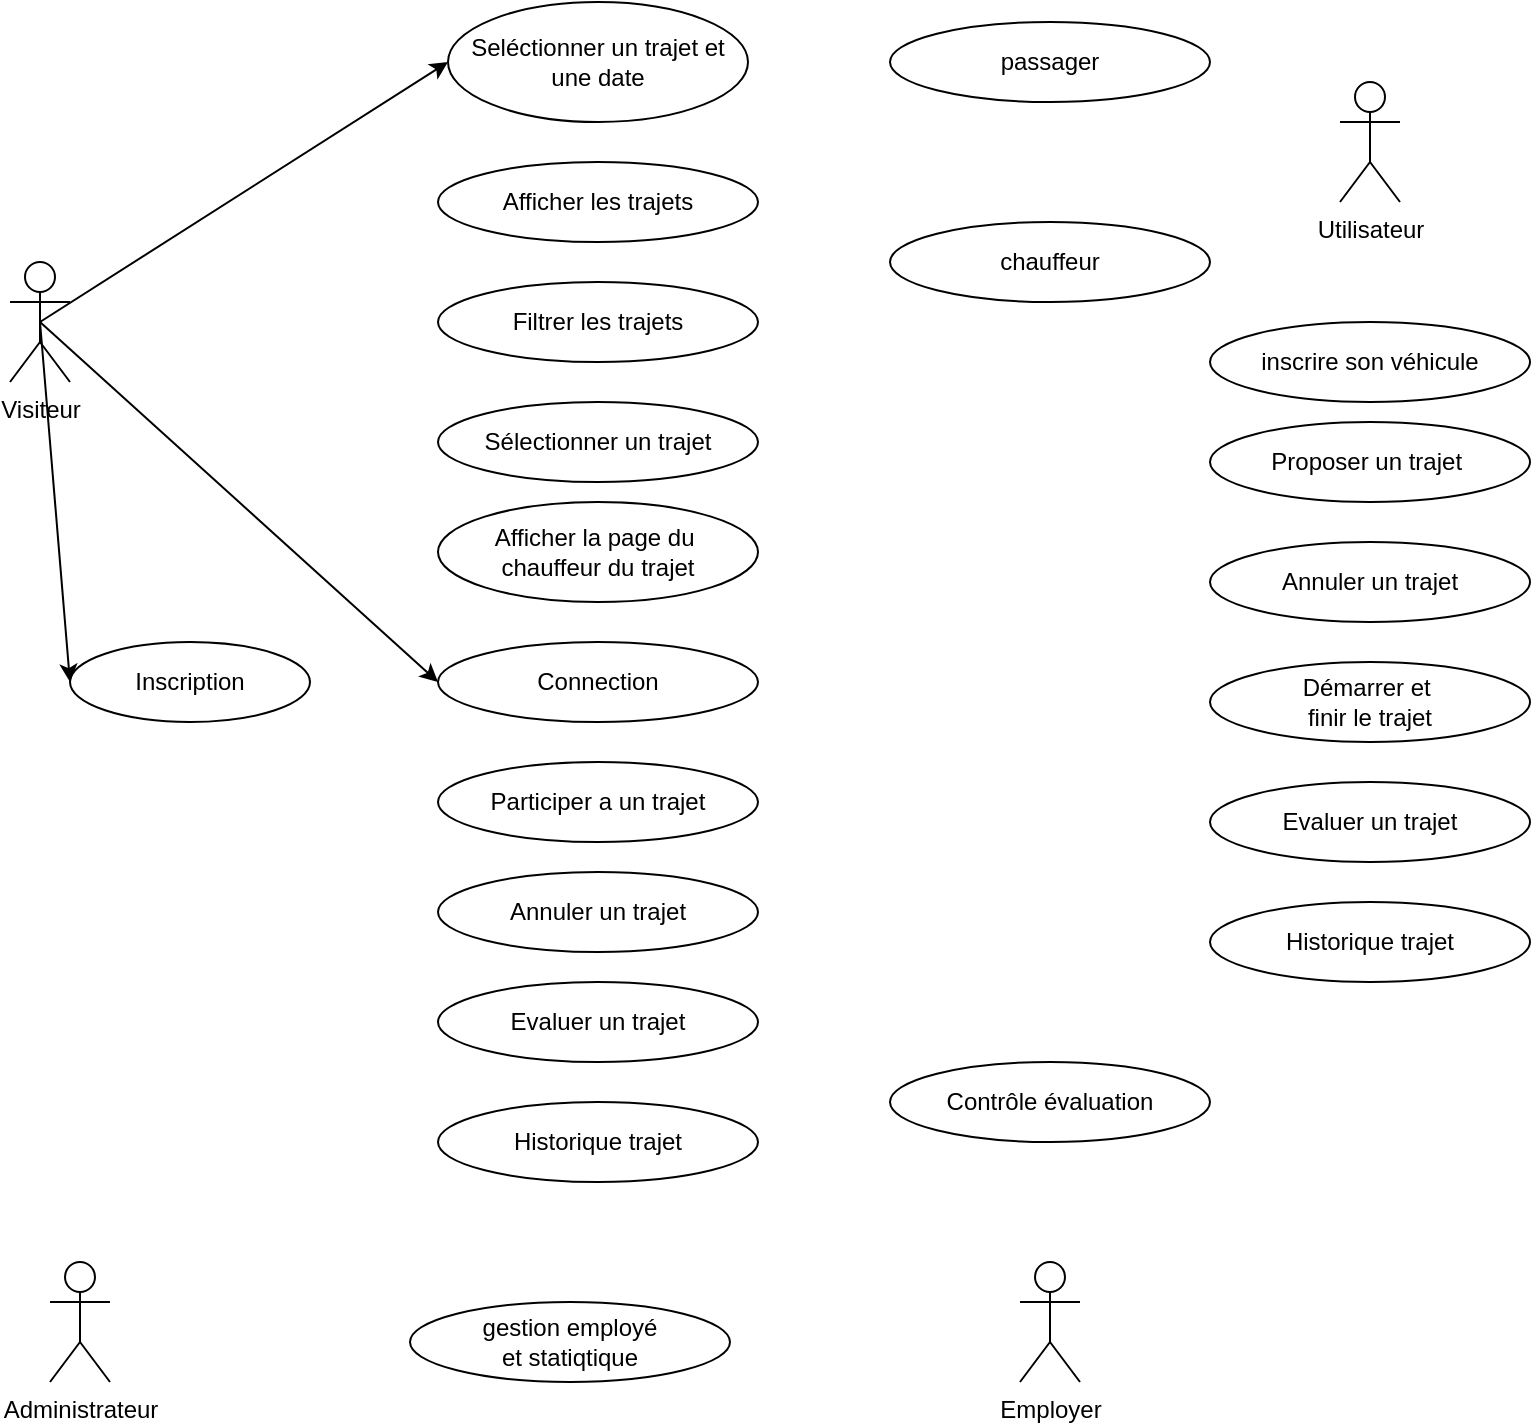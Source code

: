 <mxfile version="26.0.11">
  <diagram name="Page-1" id="yvcJfXVVf1LnS-ic5ZBg">
    <mxGraphModel dx="1434" dy="738" grid="1" gridSize="10" guides="1" tooltips="1" connect="1" arrows="1" fold="1" page="1" pageScale="1" pageWidth="827" pageHeight="1169" math="0" shadow="0">
      <root>
        <mxCell id="0" />
        <mxCell id="1" parent="0" />
        <mxCell id="77d3Yh58KOgCDk5mL9ar-6" style="rounded=0;orthogonalLoop=1;jettySize=auto;html=1;exitX=0.5;exitY=0.5;exitDx=0;exitDy=0;exitPerimeter=0;entryX=0;entryY=0.5;entryDx=0;entryDy=0;" edge="1" parent="1" source="77d3Yh58KOgCDk5mL9ar-2" target="77d3Yh58KOgCDk5mL9ar-5">
          <mxGeometry relative="1" as="geometry" />
        </mxCell>
        <mxCell id="77d3Yh58KOgCDk5mL9ar-2" value="Visiteur" style="shape=umlActor;verticalLabelPosition=bottom;verticalAlign=top;html=1;outlineConnect=0;" vertex="1" parent="1">
          <mxGeometry x="40" y="240" width="30" height="60" as="geometry" />
        </mxCell>
        <mxCell id="77d3Yh58KOgCDk5mL9ar-3" value="Inscription" style="ellipse;whiteSpace=wrap;html=1;" vertex="1" parent="1">
          <mxGeometry x="70" y="430" width="120" height="40" as="geometry" />
        </mxCell>
        <mxCell id="77d3Yh58KOgCDk5mL9ar-4" value="Connection" style="ellipse;whiteSpace=wrap;html=1;" vertex="1" parent="1">
          <mxGeometry x="254" y="430" width="160" height="40" as="geometry" />
        </mxCell>
        <mxCell id="77d3Yh58KOgCDk5mL9ar-5" value="Seléctionner un trajet et une date" style="ellipse;whiteSpace=wrap;html=1;" vertex="1" parent="1">
          <mxGeometry x="259" y="110" width="150" height="60" as="geometry" />
        </mxCell>
        <mxCell id="77d3Yh58KOgCDk5mL9ar-7" value="" style="edgeStyle=none;orthogonalLoop=1;jettySize=auto;html=1;rounded=0;entryX=0;entryY=0.5;entryDx=0;entryDy=0;exitX=0.5;exitY=0.5;exitDx=0;exitDy=0;exitPerimeter=0;" edge="1" parent="1" source="77d3Yh58KOgCDk5mL9ar-2" target="77d3Yh58KOgCDk5mL9ar-4">
          <mxGeometry width="100" relative="1" as="geometry">
            <mxPoint x="80" y="630" as="sourcePoint" />
            <mxPoint x="120" y="630" as="targetPoint" />
            <Array as="points" />
          </mxGeometry>
        </mxCell>
        <mxCell id="77d3Yh58KOgCDk5mL9ar-11" value="" style="edgeStyle=none;orthogonalLoop=1;jettySize=auto;html=1;rounded=0;entryX=0;entryY=0.5;entryDx=0;entryDy=0;exitX=0.5;exitY=0.5;exitDx=0;exitDy=0;exitPerimeter=0;" edge="1" parent="1" source="77d3Yh58KOgCDk5mL9ar-2" target="77d3Yh58KOgCDk5mL9ar-3">
          <mxGeometry width="100" relative="1" as="geometry">
            <mxPoint x="110" y="660" as="sourcePoint" />
            <mxPoint x="350" y="520" as="targetPoint" />
            <Array as="points" />
          </mxGeometry>
        </mxCell>
        <mxCell id="77d3Yh58KOgCDk5mL9ar-13" value="Utilisateur" style="shape=umlActor;verticalLabelPosition=bottom;verticalAlign=top;html=1;outlineConnect=0;" vertex="1" parent="1">
          <mxGeometry x="705" y="150" width="30" height="60" as="geometry" />
        </mxCell>
        <mxCell id="77d3Yh58KOgCDk5mL9ar-17" value="Afficher les trajets" style="ellipse;whiteSpace=wrap;html=1;" vertex="1" parent="1">
          <mxGeometry x="254" y="190" width="160" height="40" as="geometry" />
        </mxCell>
        <mxCell id="77d3Yh58KOgCDk5mL9ar-18" value="Sélectionner un trajet" style="ellipse;whiteSpace=wrap;html=1;" vertex="1" parent="1">
          <mxGeometry x="254" y="310" width="160" height="40" as="geometry" />
        </mxCell>
        <mxCell id="77d3Yh58KOgCDk5mL9ar-19" value="Afficher la page du&amp;nbsp;&lt;div&gt;chauffeur du trajet&lt;/div&gt;" style="ellipse;whiteSpace=wrap;html=1;" vertex="1" parent="1">
          <mxGeometry x="254" y="360" width="160" height="50" as="geometry" />
        </mxCell>
        <mxCell id="77d3Yh58KOgCDk5mL9ar-20" value="Filtrer les trajets" style="ellipse;whiteSpace=wrap;html=1;" vertex="1" parent="1">
          <mxGeometry x="254" y="250" width="160" height="40" as="geometry" />
        </mxCell>
        <mxCell id="77d3Yh58KOgCDk5mL9ar-21" value="Participer a un trajet" style="ellipse;whiteSpace=wrap;html=1;" vertex="1" parent="1">
          <mxGeometry x="254" y="490" width="160" height="40" as="geometry" />
        </mxCell>
        <mxCell id="77d3Yh58KOgCDk5mL9ar-22" value="Annuler un trajet" style="ellipse;whiteSpace=wrap;html=1;" vertex="1" parent="1">
          <mxGeometry x="254" y="545" width="160" height="40" as="geometry" />
        </mxCell>
        <mxCell id="77d3Yh58KOgCDk5mL9ar-23" value="Evaluer un trajet" style="ellipse;whiteSpace=wrap;html=1;" vertex="1" parent="1">
          <mxGeometry x="254" y="600" width="160" height="40" as="geometry" />
        </mxCell>
        <mxCell id="77d3Yh58KOgCDk5mL9ar-24" value="Historique trajet" style="ellipse;whiteSpace=wrap;html=1;" vertex="1" parent="1">
          <mxGeometry x="254" y="660" width="160" height="40" as="geometry" />
        </mxCell>
        <mxCell id="77d3Yh58KOgCDk5mL9ar-28" value="chauffeur" style="ellipse;whiteSpace=wrap;html=1;" vertex="1" parent="1">
          <mxGeometry x="480" y="220" width="160" height="40" as="geometry" />
        </mxCell>
        <mxCell id="77d3Yh58KOgCDk5mL9ar-29" value="passager" style="ellipse;whiteSpace=wrap;html=1;" vertex="1" parent="1">
          <mxGeometry x="480" y="120" width="160" height="40" as="geometry" />
        </mxCell>
        <mxCell id="77d3Yh58KOgCDk5mL9ar-30" value="Proposer un trajet&amp;nbsp;" style="ellipse;whiteSpace=wrap;html=1;" vertex="1" parent="1">
          <mxGeometry x="640" y="320" width="160" height="40" as="geometry" />
        </mxCell>
        <mxCell id="77d3Yh58KOgCDk5mL9ar-32" value="inscrire son véhicule" style="ellipse;whiteSpace=wrap;html=1;" vertex="1" parent="1">
          <mxGeometry x="640" y="270" width="160" height="40" as="geometry" />
        </mxCell>
        <mxCell id="77d3Yh58KOgCDk5mL9ar-33" value="Annuler un trajet" style="ellipse;whiteSpace=wrap;html=1;" vertex="1" parent="1">
          <mxGeometry x="640" y="380" width="160" height="40" as="geometry" />
        </mxCell>
        <mxCell id="77d3Yh58KOgCDk5mL9ar-34" value="Démarrer et&amp;nbsp;&lt;div&gt;finir le trajet&lt;/div&gt;" style="ellipse;whiteSpace=wrap;html=1;" vertex="1" parent="1">
          <mxGeometry x="640" y="440" width="160" height="40" as="geometry" />
        </mxCell>
        <mxCell id="77d3Yh58KOgCDk5mL9ar-35" value="Evaluer un trajet" style="ellipse;whiteSpace=wrap;html=1;" vertex="1" parent="1">
          <mxGeometry x="640" y="500" width="160" height="40" as="geometry" />
        </mxCell>
        <mxCell id="77d3Yh58KOgCDk5mL9ar-36" value="Historique trajet" style="ellipse;whiteSpace=wrap;html=1;" vertex="1" parent="1">
          <mxGeometry x="640" y="560" width="160" height="40" as="geometry" />
        </mxCell>
        <mxCell id="77d3Yh58KOgCDk5mL9ar-38" value="Employer" style="shape=umlActor;verticalLabelPosition=bottom;verticalAlign=top;html=1;outlineConnect=0;" vertex="1" parent="1">
          <mxGeometry x="545" y="740" width="30" height="60" as="geometry" />
        </mxCell>
        <mxCell id="77d3Yh58KOgCDk5mL9ar-39" value="Contrôle évaluation" style="ellipse;whiteSpace=wrap;html=1;" vertex="1" parent="1">
          <mxGeometry x="480" y="640" width="160" height="40" as="geometry" />
        </mxCell>
        <mxCell id="77d3Yh58KOgCDk5mL9ar-43" value="Administrateur" style="shape=umlActor;verticalLabelPosition=bottom;verticalAlign=top;html=1;outlineConnect=0;" vertex="1" parent="1">
          <mxGeometry x="60" y="740" width="30" height="60" as="geometry" />
        </mxCell>
        <mxCell id="77d3Yh58KOgCDk5mL9ar-44" value="gestion employé&lt;div&gt;et statiqtique&lt;/div&gt;" style="ellipse;whiteSpace=wrap;html=1;" vertex="1" parent="1">
          <mxGeometry x="240" y="760" width="160" height="40" as="geometry" />
        </mxCell>
      </root>
    </mxGraphModel>
  </diagram>
</mxfile>
